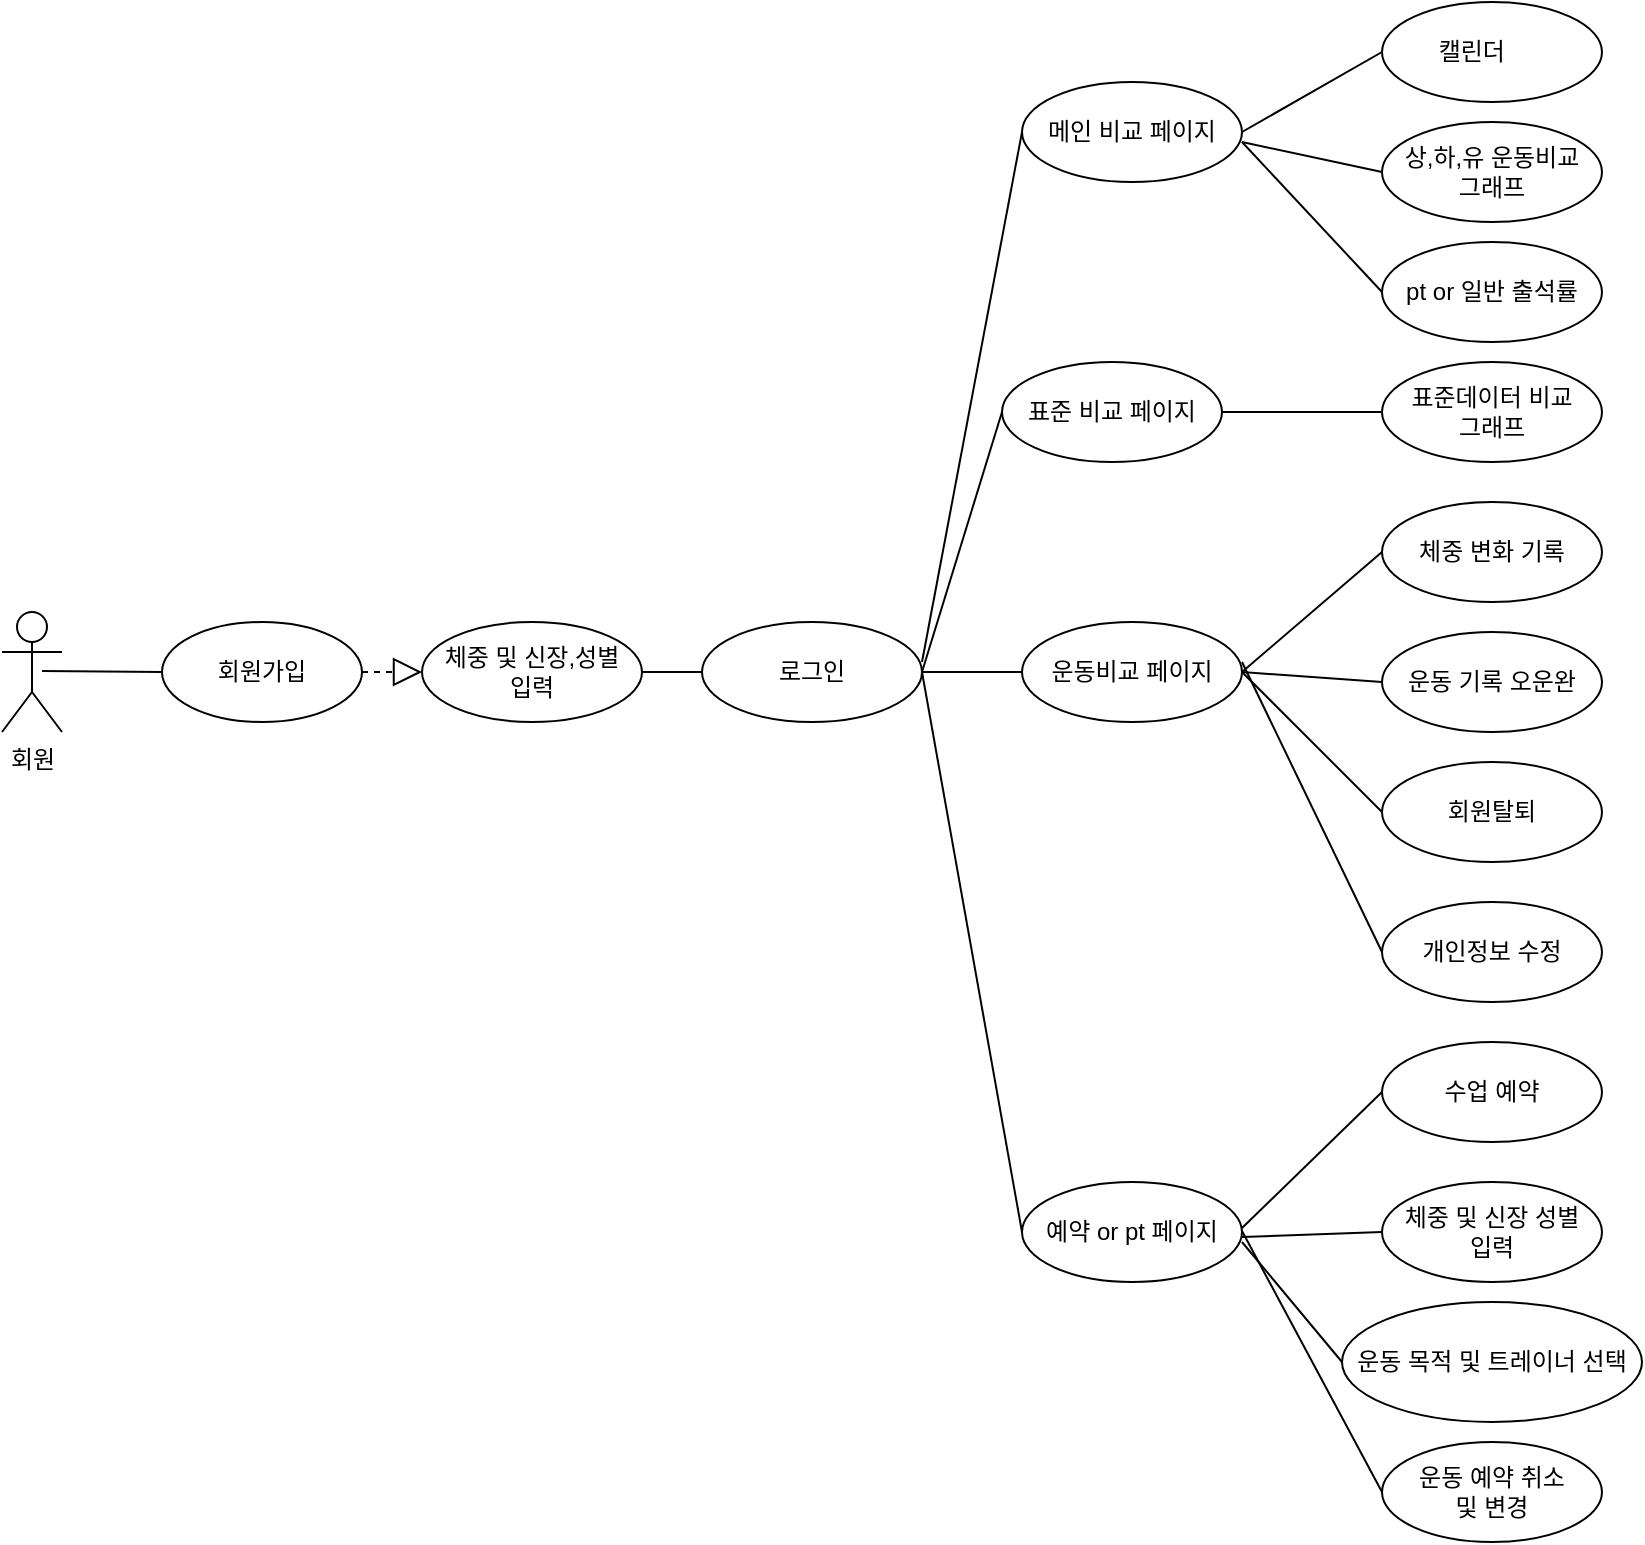 <mxfile version="23.0.2" type="github">
  <diagram name="페이지-1" id="Fl_7Pb2Cc-RpXfuVjaxF">
    <mxGraphModel dx="1969" dy="918" grid="1" gridSize="10" guides="1" tooltips="1" connect="1" arrows="1" fold="1" page="1" pageScale="1" pageWidth="1920" pageHeight="1200" math="0" shadow="0">
      <root>
        <mxCell id="0" />
        <mxCell id="1" parent="0" />
        <mxCell id="ETiy7SVQZo9bwU6vhNMR-1" value="회원" style="shape=umlActor;verticalLabelPosition=bottom;verticalAlign=top;html=1;outlineConnect=0;" vertex="1" parent="1">
          <mxGeometry x="20" y="325" width="30" height="60" as="geometry" />
        </mxCell>
        <mxCell id="ETiy7SVQZo9bwU6vhNMR-4" value="회원가입" style="ellipse;whiteSpace=wrap;html=1;align=center;" vertex="1" parent="1">
          <mxGeometry x="100" y="330" width="100" height="50" as="geometry" />
        </mxCell>
        <mxCell id="ETiy7SVQZo9bwU6vhNMR-6" value="체중 및 신장,성별&lt;br&gt;입력" style="ellipse;whiteSpace=wrap;html=1;align=center;" vertex="1" parent="1">
          <mxGeometry x="230" y="330" width="110" height="50" as="geometry" />
        </mxCell>
        <mxCell id="ETiy7SVQZo9bwU6vhNMR-7" value="로그인" style="ellipse;whiteSpace=wrap;html=1;align=center;" vertex="1" parent="1">
          <mxGeometry x="370" y="330" width="110" height="50" as="geometry" />
        </mxCell>
        <mxCell id="ETiy7SVQZo9bwU6vhNMR-8" value="예약 or pt 페이지" style="ellipse;whiteSpace=wrap;html=1;align=center;" vertex="1" parent="1">
          <mxGeometry x="530" y="610" width="110" height="50" as="geometry" />
        </mxCell>
        <mxCell id="ETiy7SVQZo9bwU6vhNMR-9" value="운동비교 페이지" style="ellipse;whiteSpace=wrap;html=1;align=center;" vertex="1" parent="1">
          <mxGeometry x="530" y="330" width="110" height="50" as="geometry" />
        </mxCell>
        <mxCell id="ETiy7SVQZo9bwU6vhNMR-10" value="표준 비교 페이지" style="ellipse;whiteSpace=wrap;html=1;align=center;" vertex="1" parent="1">
          <mxGeometry x="520" y="200" width="110" height="50" as="geometry" />
        </mxCell>
        <mxCell id="ETiy7SVQZo9bwU6vhNMR-11" value="메인 비교 페이지" style="ellipse;whiteSpace=wrap;html=1;align=center;" vertex="1" parent="1">
          <mxGeometry x="530" y="60" width="110" height="50" as="geometry" />
        </mxCell>
        <mxCell id="ETiy7SVQZo9bwU6vhNMR-12" value="pt or 일반 출석률" style="ellipse;whiteSpace=wrap;html=1;align=center;" vertex="1" parent="1">
          <mxGeometry x="710" y="140" width="110" height="50" as="geometry" />
        </mxCell>
        <mxCell id="ETiy7SVQZo9bwU6vhNMR-13" value="상,하,유 운동비교&lt;br&gt;그래프" style="ellipse;whiteSpace=wrap;html=1;align=center;" vertex="1" parent="1">
          <mxGeometry x="710" y="80" width="110" height="50" as="geometry" />
        </mxCell>
        <mxCell id="ETiy7SVQZo9bwU6vhNMR-14" value="캘린더&lt;span style=&quot;white-space: pre;&quot;&gt;&#x9;&lt;/span&gt;" style="ellipse;whiteSpace=wrap;html=1;align=center;" vertex="1" parent="1">
          <mxGeometry x="710" y="20" width="110" height="50" as="geometry" />
        </mxCell>
        <mxCell id="ETiy7SVQZo9bwU6vhNMR-15" value="표준데이터 비교&lt;br&gt;그래프" style="ellipse;whiteSpace=wrap;html=1;align=center;" vertex="1" parent="1">
          <mxGeometry x="710" y="200" width="110" height="50" as="geometry" />
        </mxCell>
        <mxCell id="ETiy7SVQZo9bwU6vhNMR-17" value="체중 변화 기록" style="ellipse;whiteSpace=wrap;html=1;align=center;" vertex="1" parent="1">
          <mxGeometry x="710" y="270" width="110" height="50" as="geometry" />
        </mxCell>
        <mxCell id="ETiy7SVQZo9bwU6vhNMR-18" value="개인정보 수정" style="ellipse;whiteSpace=wrap;html=1;align=center;" vertex="1" parent="1">
          <mxGeometry x="710" y="470" width="110" height="50" as="geometry" />
        </mxCell>
        <mxCell id="ETiy7SVQZo9bwU6vhNMR-19" value="회원탈퇴" style="ellipse;whiteSpace=wrap;html=1;align=center;" vertex="1" parent="1">
          <mxGeometry x="710" y="400" width="110" height="50" as="geometry" />
        </mxCell>
        <mxCell id="ETiy7SVQZo9bwU6vhNMR-20" value="운동 기록 오운완" style="ellipse;whiteSpace=wrap;html=1;align=center;" vertex="1" parent="1">
          <mxGeometry x="710" y="335" width="110" height="50" as="geometry" />
        </mxCell>
        <mxCell id="ETiy7SVQZo9bwU6vhNMR-22" value="운동 목적 및 트레이너 선택" style="ellipse;whiteSpace=wrap;html=1;align=center;" vertex="1" parent="1">
          <mxGeometry x="690" y="670" width="150" height="60" as="geometry" />
        </mxCell>
        <mxCell id="ETiy7SVQZo9bwU6vhNMR-23" value="체중 및 신장 성별&lt;br&gt;입력" style="ellipse;whiteSpace=wrap;html=1;align=center;" vertex="1" parent="1">
          <mxGeometry x="710" y="610" width="110" height="50" as="geometry" />
        </mxCell>
        <mxCell id="ETiy7SVQZo9bwU6vhNMR-24" value="수업 예약" style="ellipse;whiteSpace=wrap;html=1;align=center;" vertex="1" parent="1">
          <mxGeometry x="710" y="540" width="110" height="50" as="geometry" />
        </mxCell>
        <mxCell id="ETiy7SVQZo9bwU6vhNMR-26" value="" style="endArrow=none;html=1;rounded=0;" edge="1" parent="1">
          <mxGeometry relative="1" as="geometry">
            <mxPoint x="40" y="354.5" as="sourcePoint" />
            <mxPoint x="100" y="355" as="targetPoint" />
          </mxGeometry>
        </mxCell>
        <mxCell id="ETiy7SVQZo9bwU6vhNMR-28" value="" style="endArrow=block;dashed=1;endFill=0;endSize=12;html=1;rounded=0;exitX=1;exitY=0.5;exitDx=0;exitDy=0;entryX=0;entryY=0.5;entryDx=0;entryDy=0;" edge="1" parent="1" source="ETiy7SVQZo9bwU6vhNMR-4" target="ETiy7SVQZo9bwU6vhNMR-6">
          <mxGeometry width="160" relative="1" as="geometry">
            <mxPoint x="195" y="347" as="sourcePoint" />
            <mxPoint x="230" y="295" as="targetPoint" />
          </mxGeometry>
        </mxCell>
        <mxCell id="ETiy7SVQZo9bwU6vhNMR-31" value="" style="endArrow=none;html=1;rounded=0;entryX=1;entryY=0.5;entryDx=0;entryDy=0;" edge="1" parent="1" target="ETiy7SVQZo9bwU6vhNMR-6">
          <mxGeometry width="50" height="50" relative="1" as="geometry">
            <mxPoint x="370" y="355" as="sourcePoint" />
            <mxPoint x="330" y="285" as="targetPoint" />
          </mxGeometry>
        </mxCell>
        <mxCell id="ETiy7SVQZo9bwU6vhNMR-32" value="" style="endArrow=none;html=1;rounded=0;entryX=0;entryY=0.5;entryDx=0;entryDy=0;exitX=1;exitY=0.5;exitDx=0;exitDy=0;" edge="1" parent="1" source="ETiy7SVQZo9bwU6vhNMR-7" target="ETiy7SVQZo9bwU6vhNMR-9">
          <mxGeometry width="50" height="50" relative="1" as="geometry">
            <mxPoint x="350" y="440" as="sourcePoint" />
            <mxPoint x="390" y="375" as="targetPoint" />
          </mxGeometry>
        </mxCell>
        <mxCell id="ETiy7SVQZo9bwU6vhNMR-33" value="" style="endArrow=none;html=1;rounded=0;entryX=0;entryY=0.5;entryDx=0;entryDy=0;" edge="1" parent="1" target="ETiy7SVQZo9bwU6vhNMR-10">
          <mxGeometry width="50" height="50" relative="1" as="geometry">
            <mxPoint x="480" y="355" as="sourcePoint" />
            <mxPoint x="520" y="290" as="targetPoint" />
          </mxGeometry>
        </mxCell>
        <mxCell id="ETiy7SVQZo9bwU6vhNMR-34" value="" style="endArrow=none;html=1;rounded=0;entryX=0;entryY=0.5;entryDx=0;entryDy=0;" edge="1" parent="1" target="ETiy7SVQZo9bwU6vhNMR-11">
          <mxGeometry width="50" height="50" relative="1" as="geometry">
            <mxPoint x="480" y="350" as="sourcePoint" />
            <mxPoint x="410" y="395" as="targetPoint" />
          </mxGeometry>
        </mxCell>
        <mxCell id="ETiy7SVQZo9bwU6vhNMR-35" value="" style="endArrow=none;html=1;rounded=0;entryX=1;entryY=0.5;entryDx=0;entryDy=0;exitX=0;exitY=0.5;exitDx=0;exitDy=0;" edge="1" parent="1" source="ETiy7SVQZo9bwU6vhNMR-8" target="ETiy7SVQZo9bwU6vhNMR-7">
          <mxGeometry width="50" height="50" relative="1" as="geometry">
            <mxPoint x="380" y="470" as="sourcePoint" />
            <mxPoint x="420" y="405" as="targetPoint" />
          </mxGeometry>
        </mxCell>
        <mxCell id="ETiy7SVQZo9bwU6vhNMR-37" value="" style="endArrow=none;html=1;rounded=0;entryX=0;entryY=0.5;entryDx=0;entryDy=0;" edge="1" parent="1" target="ETiy7SVQZo9bwU6vhNMR-14">
          <mxGeometry width="50" height="50" relative="1" as="geometry">
            <mxPoint x="640" y="85" as="sourcePoint" />
            <mxPoint x="680" y="20" as="targetPoint" />
          </mxGeometry>
        </mxCell>
        <mxCell id="ETiy7SVQZo9bwU6vhNMR-38" value="" style="endArrow=none;html=1;rounded=0;entryX=0;entryY=0.5;entryDx=0;entryDy=0;exitX=0;exitY=0.5;exitDx=0;exitDy=0;" edge="1" parent="1" source="ETiy7SVQZo9bwU6vhNMR-13">
          <mxGeometry width="50" height="50" relative="1" as="geometry">
            <mxPoint x="600" y="155" as="sourcePoint" />
            <mxPoint x="640" y="90" as="targetPoint" />
          </mxGeometry>
        </mxCell>
        <mxCell id="ETiy7SVQZo9bwU6vhNMR-39" value="" style="endArrow=none;html=1;rounded=0;entryX=0;entryY=0.5;entryDx=0;entryDy=0;exitX=0;exitY=0.5;exitDx=0;exitDy=0;" edge="1" parent="1" source="ETiy7SVQZo9bwU6vhNMR-12">
          <mxGeometry width="50" height="50" relative="1" as="geometry">
            <mxPoint x="600" y="155" as="sourcePoint" />
            <mxPoint x="640" y="90" as="targetPoint" />
          </mxGeometry>
        </mxCell>
        <mxCell id="ETiy7SVQZo9bwU6vhNMR-40" value="" style="endArrow=none;html=1;rounded=0;entryX=0;entryY=0.5;entryDx=0;entryDy=0;" edge="1" parent="1" target="ETiy7SVQZo9bwU6vhNMR-15">
          <mxGeometry width="50" height="50" relative="1" as="geometry">
            <mxPoint x="630" y="225" as="sourcePoint" />
            <mxPoint x="670" y="160" as="targetPoint" />
          </mxGeometry>
        </mxCell>
        <mxCell id="ETiy7SVQZo9bwU6vhNMR-41" value="" style="endArrow=none;html=1;rounded=0;" edge="1" parent="1">
          <mxGeometry width="50" height="50" relative="1" as="geometry">
            <mxPoint x="640" y="355" as="sourcePoint" />
            <mxPoint x="710" y="295" as="targetPoint" />
          </mxGeometry>
        </mxCell>
        <mxCell id="ETiy7SVQZo9bwU6vhNMR-42" value="" style="endArrow=none;html=1;rounded=0;entryX=0;entryY=0.5;entryDx=0;entryDy=0;" edge="1" parent="1" target="ETiy7SVQZo9bwU6vhNMR-49">
          <mxGeometry width="50" height="50" relative="1" as="geometry">
            <mxPoint x="640" y="634.5" as="sourcePoint" />
            <mxPoint x="710" y="634.5" as="targetPoint" />
          </mxGeometry>
        </mxCell>
        <mxCell id="ETiy7SVQZo9bwU6vhNMR-43" value="" style="endArrow=none;html=1;rounded=0;entryX=0;entryY=0.5;entryDx=0;entryDy=0;" edge="1" parent="1" target="ETiy7SVQZo9bwU6vhNMR-20">
          <mxGeometry width="50" height="50" relative="1" as="geometry">
            <mxPoint x="640" y="355" as="sourcePoint" />
            <mxPoint x="680" y="290" as="targetPoint" />
          </mxGeometry>
        </mxCell>
        <mxCell id="ETiy7SVQZo9bwU6vhNMR-44" value="" style="endArrow=none;html=1;rounded=0;entryX=1;entryY=0.5;entryDx=0;entryDy=0;exitX=0;exitY=0.5;exitDx=0;exitDy=0;" edge="1" parent="1" source="ETiy7SVQZo9bwU6vhNMR-19" target="ETiy7SVQZo9bwU6vhNMR-9">
          <mxGeometry width="50" height="50" relative="1" as="geometry">
            <mxPoint x="600" y="425" as="sourcePoint" />
            <mxPoint x="640" y="360" as="targetPoint" />
          </mxGeometry>
        </mxCell>
        <mxCell id="ETiy7SVQZo9bwU6vhNMR-45" value="" style="endArrow=none;html=1;rounded=0;exitX=0;exitY=0.5;exitDx=0;exitDy=0;" edge="1" parent="1" source="ETiy7SVQZo9bwU6vhNMR-18">
          <mxGeometry width="50" height="50" relative="1" as="geometry">
            <mxPoint x="600" y="425" as="sourcePoint" />
            <mxPoint x="640" y="350" as="targetPoint" />
          </mxGeometry>
        </mxCell>
        <mxCell id="ETiy7SVQZo9bwU6vhNMR-46" value="" style="endArrow=none;html=1;rounded=0;entryX=0;entryY=0.5;entryDx=0;entryDy=0;" edge="1" parent="1" target="ETiy7SVQZo9bwU6vhNMR-24">
          <mxGeometry width="50" height="50" relative="1" as="geometry">
            <mxPoint x="640" y="633" as="sourcePoint" />
            <mxPoint x="680" y="568" as="targetPoint" />
          </mxGeometry>
        </mxCell>
        <mxCell id="ETiy7SVQZo9bwU6vhNMR-47" value="" style="endArrow=none;html=1;rounded=0;entryX=0;entryY=0.5;entryDx=0;entryDy=0;" edge="1" parent="1" target="ETiy7SVQZo9bwU6vhNMR-23">
          <mxGeometry width="50" height="50" relative="1" as="geometry">
            <mxPoint x="640" y="637.5" as="sourcePoint" />
            <mxPoint x="680" y="572.5" as="targetPoint" />
          </mxGeometry>
        </mxCell>
        <mxCell id="ETiy7SVQZo9bwU6vhNMR-48" value="" style="endArrow=none;html=1;rounded=0;entryX=0;entryY=0.5;entryDx=0;entryDy=0;exitX=0;exitY=0.5;exitDx=0;exitDy=0;" edge="1" parent="1" source="ETiy7SVQZo9bwU6vhNMR-22">
          <mxGeometry width="50" height="50" relative="1" as="geometry">
            <mxPoint x="600" y="705" as="sourcePoint" />
            <mxPoint x="640" y="640" as="targetPoint" />
          </mxGeometry>
        </mxCell>
        <mxCell id="ETiy7SVQZo9bwU6vhNMR-49" value="운동 예약 취소&lt;br&gt;및 변경" style="ellipse;whiteSpace=wrap;html=1;align=center;" vertex="1" parent="1">
          <mxGeometry x="710" y="740" width="110" height="50" as="geometry" />
        </mxCell>
      </root>
    </mxGraphModel>
  </diagram>
</mxfile>
